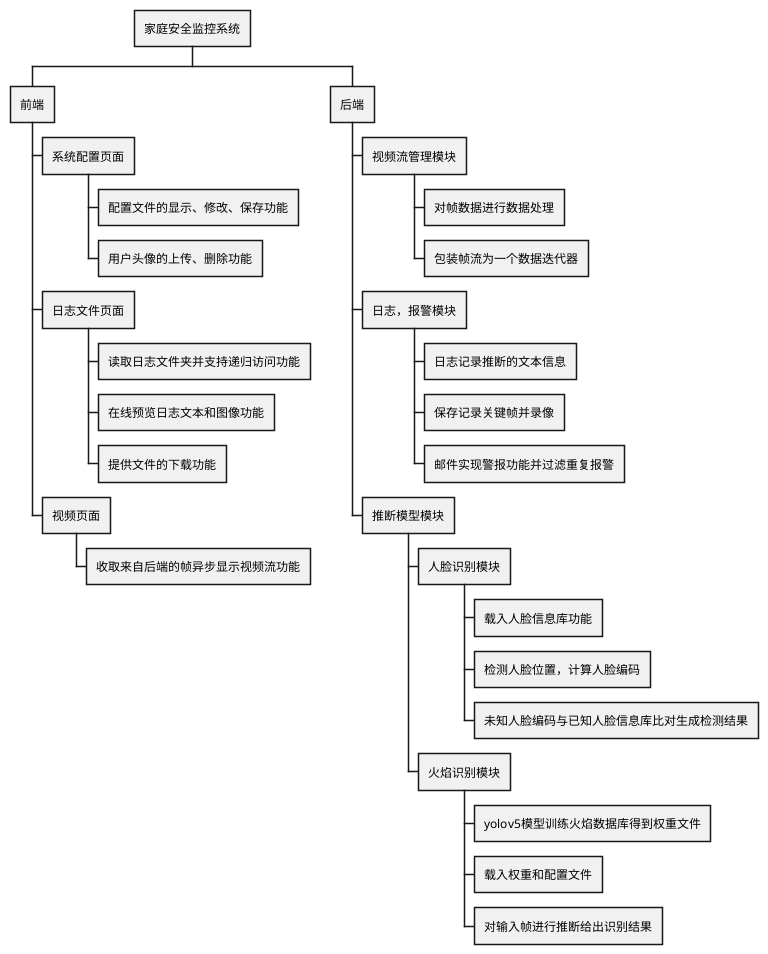 @startwbs 家庭安全监控系统
* 家庭安全监控系统
** 前端
*** 系统配置页面
**** 配置文件的显示、修改、保存功能
**** 用户头像的上传、删除功能
*** 日志文件页面
**** 读取日志文件夹并支持递归访问功能
**** 在线预览日志文本和图像功能
**** 提供文件的下载功能
*** 视频页面
**** 收取来自后端的帧异步显示视频流功能

** 后端
*** 视频流管理模块
**** 对帧数据进行数据处理
**** 包装帧流为一个数据迭代器

*** 日志，报警模块
**** 日志记录推断的文本信息
**** 保存记录关键帧并录像
**** 邮件实现警报功能并过滤重复报警

*** 推断模型模块
**** 人脸识别模块
***** 载入人脸信息库功能
***** 检测人脸位置，计算人脸编码
***** 未知人脸编码与已知人脸信息库比对生成检测结果

**** 火焰识别模块
***** yolov5模型训练火焰数据库得到权重文件
***** 载入权重和配置文件
***** 对输入帧进行推断给出识别结果


@endwbs

